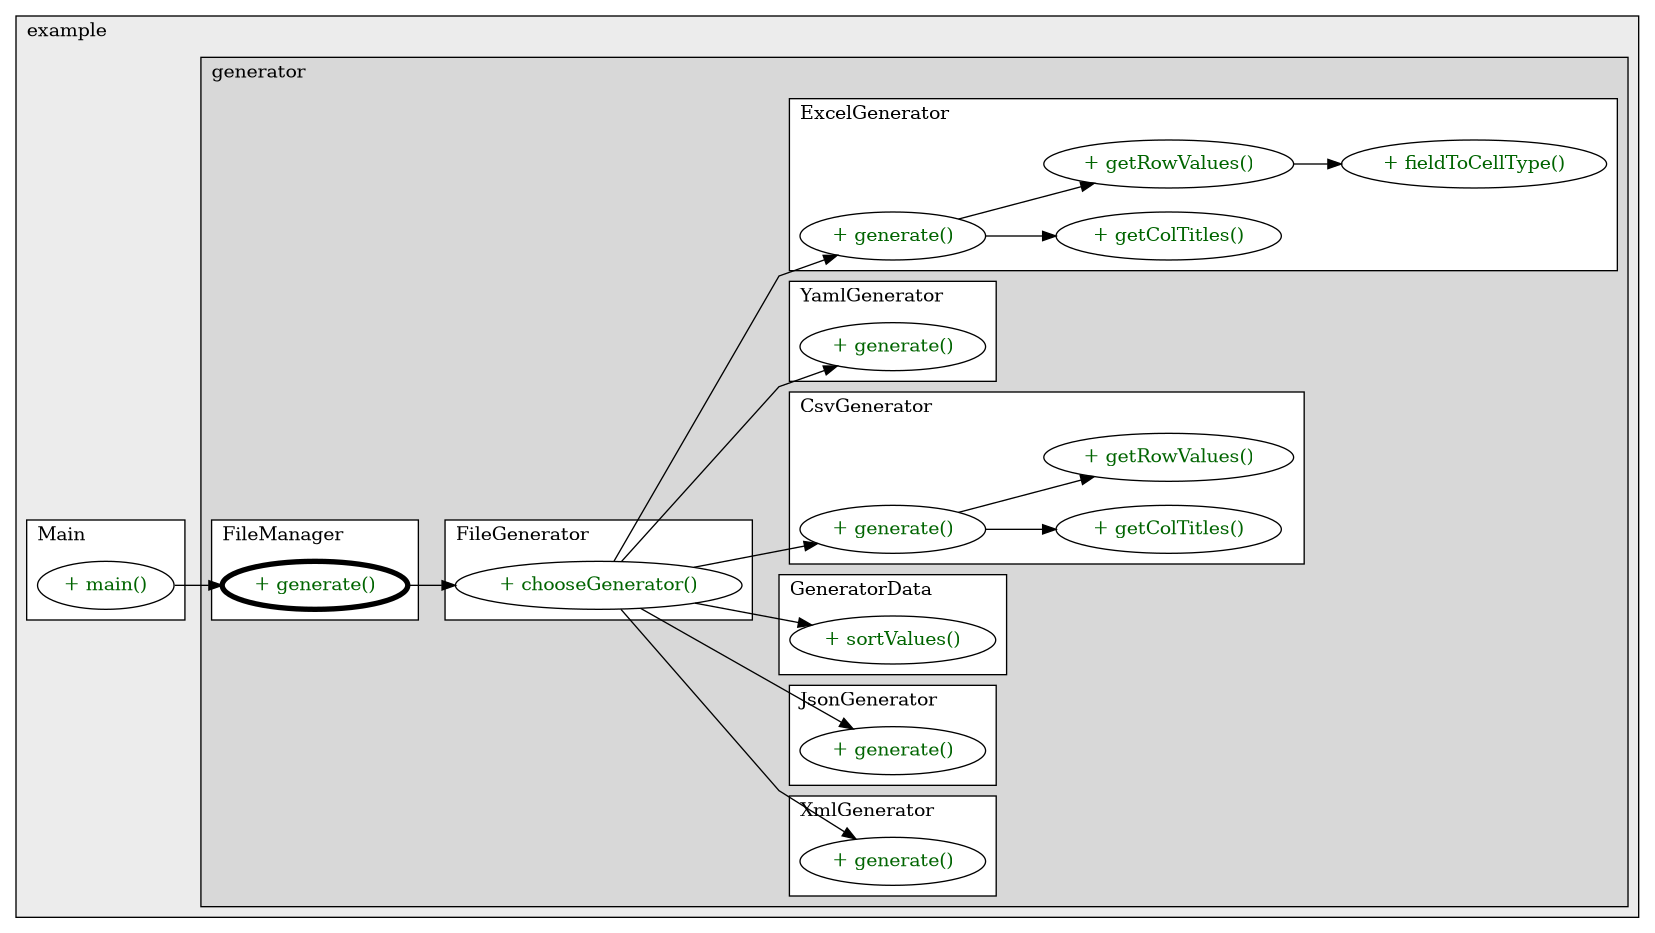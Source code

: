 @startuml

/' diagram meta data start
config=CallConfiguration;
{
  "rootMethod": "org.example.generator.manager.filemanager.FileManager#generate(FileType,List,String)",
  "projectClassification": {
    "searchMode": "OpenProject", // OpenProject, AllProjects
    "includedProjects": "",
    "pathEndKeywords": "*.impl",
    "isClientPath": "",
    "isClientName": "",
    "isTestPath": "",
    "isTestName": "",
    "isMappingPath": "",
    "isMappingName": "",
    "isDataAccessPath": "",
    "isDataAccessName": "",
    "isDataStructurePath": "",
    "isDataStructureName": "",
    "isInterfaceStructuresPath": "",
    "isInterfaceStructuresName": "",
    "isEntryPointPath": "",
    "isEntryPointName": "",
    "treatFinalFieldsAsMandatory": false
  },
  "graphRestriction": {
    "classPackageExcludeFilter": "",
    "classPackageIncludeFilter": "",
    "classNameExcludeFilter": "",
    "classNameIncludeFilter": "",
    "methodNameExcludeFilter": "",
    "methodNameIncludeFilter": "",
    "removeByInheritance": "", // inheritance/annotation based filtering is done in a second step
    "removeByAnnotation": "",
    "removeByClassPackage": "", // cleanup the graph after inheritance/annotation based filtering is done
    "removeByClassName": "",
    "cutMappings": false,
    "cutEnum": true,
    "cutTests": true,
    "cutClient": true,
    "cutDataAccess": true,
    "cutInterfaceStructures": true,
    "cutDataStructures": true,
    "cutGetterAndSetter": true,
    "cutConstructors": true
  },
  "graphTraversal": {
    "forwardDepth": 6,
    "backwardDepth": 6,
    "classPackageExcludeFilter": "",
    "classPackageIncludeFilter": "",
    "classNameExcludeFilter": "",
    "classNameIncludeFilter": "",
    "methodNameExcludeFilter": "",
    "methodNameIncludeFilter": "",
    "hideMappings": false,
    "hideDataStructures": false,
    "hidePrivateMethods": true,
    "hideInterfaceCalls": true, // indirection: implementation -> interface (is hidden) -> implementation
    "onlyShowApplicationEntryPoints": false, // root node is included
    "useMethodCallsForStructureDiagram": "BothDirections" // ForwardOnly, BothDirections, No
  },
  "details": {
    "aggregation": "GroupByClass", // ByClass, GroupByClass, None
    "showMethodParametersTypes": false,
    "showMethodParametersNames": false,
    "showMethodReturnType": false,
    "showPackageLevels": 2,
    "showCallOrder": false,
    "edgeMode": "MethodsOnly", // TypesOnly, MethodsOnly, TypesAndMethods, MethodsAndDirectTypeUsage
    "showDetailedClassStructure": false
  },
  "rootClass": "org.example.generator.manager.filemanager.FileManager",
  "extensionCallbackMethod": "" // qualified.class.name#methodName - signature: public static String method(String)
}
diagram meta data end '/



digraph g {
    rankdir="LR"
    splines=polyline
    

'nodes 
subgraph cluster_1322970774 { 
   	label=example
	labeljust=l
	fillcolor="#ececec"
	style=filled
   
   subgraph cluster_2052603225 { 
   	label=Main
	labeljust=l
	fillcolor=white
	style=filled
   
   Main1526836320XXXmain1859653459[
	label="+ main()"
	style=filled
	fillcolor=white
	tooltip="Main

null"
	fontcolor=darkgreen
];
} 

subgraph cluster_331531087 { 
   	label=generator
	labeljust=l
	fillcolor="#d8d8d8"
	style=filled
   
   subgraph cluster_1184093515 { 
   	label=XmlGenerator
	labeljust=l
	fillcolor=white
	style=filled
   
   XmlGenerator803829963XXXgenerate1182736675[
	label="+ generate()"
	style=filled
	fillcolor=white
	tooltip="XmlGenerator

null"
	fontcolor=darkgreen
];
} 

subgraph cluster_122187850 { 
   	label=FileManager
	labeljust=l
	fillcolor=white
	style=filled
   
   FileManager250475847XXXgenerate2011807411[
	label="+ generate()"
	style=filled
	fillcolor=white
	tooltip="FileManager

null"
	penwidth=4
	fontcolor=darkgreen
];
} 

subgraph cluster_1361567047 { 
   	label=JsonGenerator
	labeljust=l
	fillcolor=white
	style=filled
   
   JsonGenerator850663818XXXgenerate1182736675[
	label="+ generate()"
	style=filled
	fillcolor=white
	tooltip="JsonGenerator

null"
	fontcolor=darkgreen
];
} 

subgraph cluster_179284866 { 
   	label=GeneratorData
	labeljust=l
	fillcolor=white
	style=filled
   
   GeneratorData1538492109XXXsortValues532857393[
	label="+ sortValues()"
	style=filled
	fillcolor=white
	tooltip="GeneratorData

null"
	fontcolor=darkgreen
];
} 

subgraph cluster_1930731497 { 
   	label=CsvGenerator
	labeljust=l
	fillcolor=white
	style=filled
   
   CsvGenerator803849948XXXgenerate1182736675[
	label="+ generate()"
	style=filled
	fillcolor=white
	tooltip="CsvGenerator

null"
	fontcolor=darkgreen
];

CsvGenerator803849948XXXgetColTitles1361180454[
	label="+ getColTitles()"
	style=filled
	fillcolor=white
	tooltip="CsvGenerator

null"
	fontcolor=darkgreen
];

CsvGenerator803849948XXXgetRowValues1361180454[
	label="+ getRowValues()"
	style=filled
	fillcolor=white
	tooltip="CsvGenerator

null"
	fontcolor=darkgreen
];
} 

subgraph cluster_2075899856 { 
   	label=FileGenerator
	labeljust=l
	fillcolor=white
	style=filled
   
   FileGenerator250475847XXXchooseGenerator2011807411[
	label="+ chooseGenerator()"
	style=filled
	fillcolor=white
	tooltip="FileGenerator

null"
	fontcolor=darkgreen
];
} 

subgraph cluster_263940583 { 
   	label=YamlGenerator
	labeljust=l
	fillcolor=white
	style=filled
   
   YamlGenerator851093321XXXgenerate1182736675[
	label="+ generate()"
	style=filled
	fillcolor=white
	tooltip="YamlGenerator

null"
	fontcolor=darkgreen
];
} 

subgraph cluster_451812021 { 
   	label=ExcelGenerator
	labeljust=l
	fillcolor=white
	style=filled
   
   ExcelGenerator596294229XXXfieldToCellType67875034[
	label="+ fieldToCellType()"
	style=filled
	fillcolor=white
	tooltip="ExcelGenerator

null"
	fontcolor=darkgreen
];

ExcelGenerator596294229XXXgenerate1182736675[
	label="+ generate()"
	style=filled
	fillcolor=white
	tooltip="ExcelGenerator

null"
	fontcolor=darkgreen
];

ExcelGenerator596294229XXXgetColTitles786659881[
	label="+ getColTitles()"
	style=filled
	fillcolor=white
	tooltip="ExcelGenerator

null"
	fontcolor=darkgreen
];

ExcelGenerator596294229XXXgetRowValues786659881[
	label="+ getRowValues()"
	style=filled
	fillcolor=white
	tooltip="ExcelGenerator

null"
	fontcolor=darkgreen
];
} 
} 
} 

'edges    
CsvGenerator803849948XXXgenerate1182736675 -> CsvGenerator803849948XXXgetColTitles1361180454;
CsvGenerator803849948XXXgenerate1182736675 -> CsvGenerator803849948XXXgetRowValues1361180454;
ExcelGenerator596294229XXXgenerate1182736675 -> ExcelGenerator596294229XXXgetColTitles786659881;
ExcelGenerator596294229XXXgenerate1182736675 -> ExcelGenerator596294229XXXgetRowValues786659881;
ExcelGenerator596294229XXXgetRowValues786659881 -> ExcelGenerator596294229XXXfieldToCellType67875034;
FileGenerator250475847XXXchooseGenerator2011807411 -> CsvGenerator803849948XXXgenerate1182736675;
FileGenerator250475847XXXchooseGenerator2011807411 -> ExcelGenerator596294229XXXgenerate1182736675;
FileGenerator250475847XXXchooseGenerator2011807411 -> GeneratorData1538492109XXXsortValues532857393;
FileGenerator250475847XXXchooseGenerator2011807411 -> JsonGenerator850663818XXXgenerate1182736675;
FileGenerator250475847XXXchooseGenerator2011807411 -> XmlGenerator803829963XXXgenerate1182736675;
FileGenerator250475847XXXchooseGenerator2011807411 -> YamlGenerator851093321XXXgenerate1182736675;
FileManager250475847XXXgenerate2011807411 -> FileGenerator250475847XXXchooseGenerator2011807411;
Main1526836320XXXmain1859653459 -> FileManager250475847XXXgenerate2011807411;
    
}
@enduml